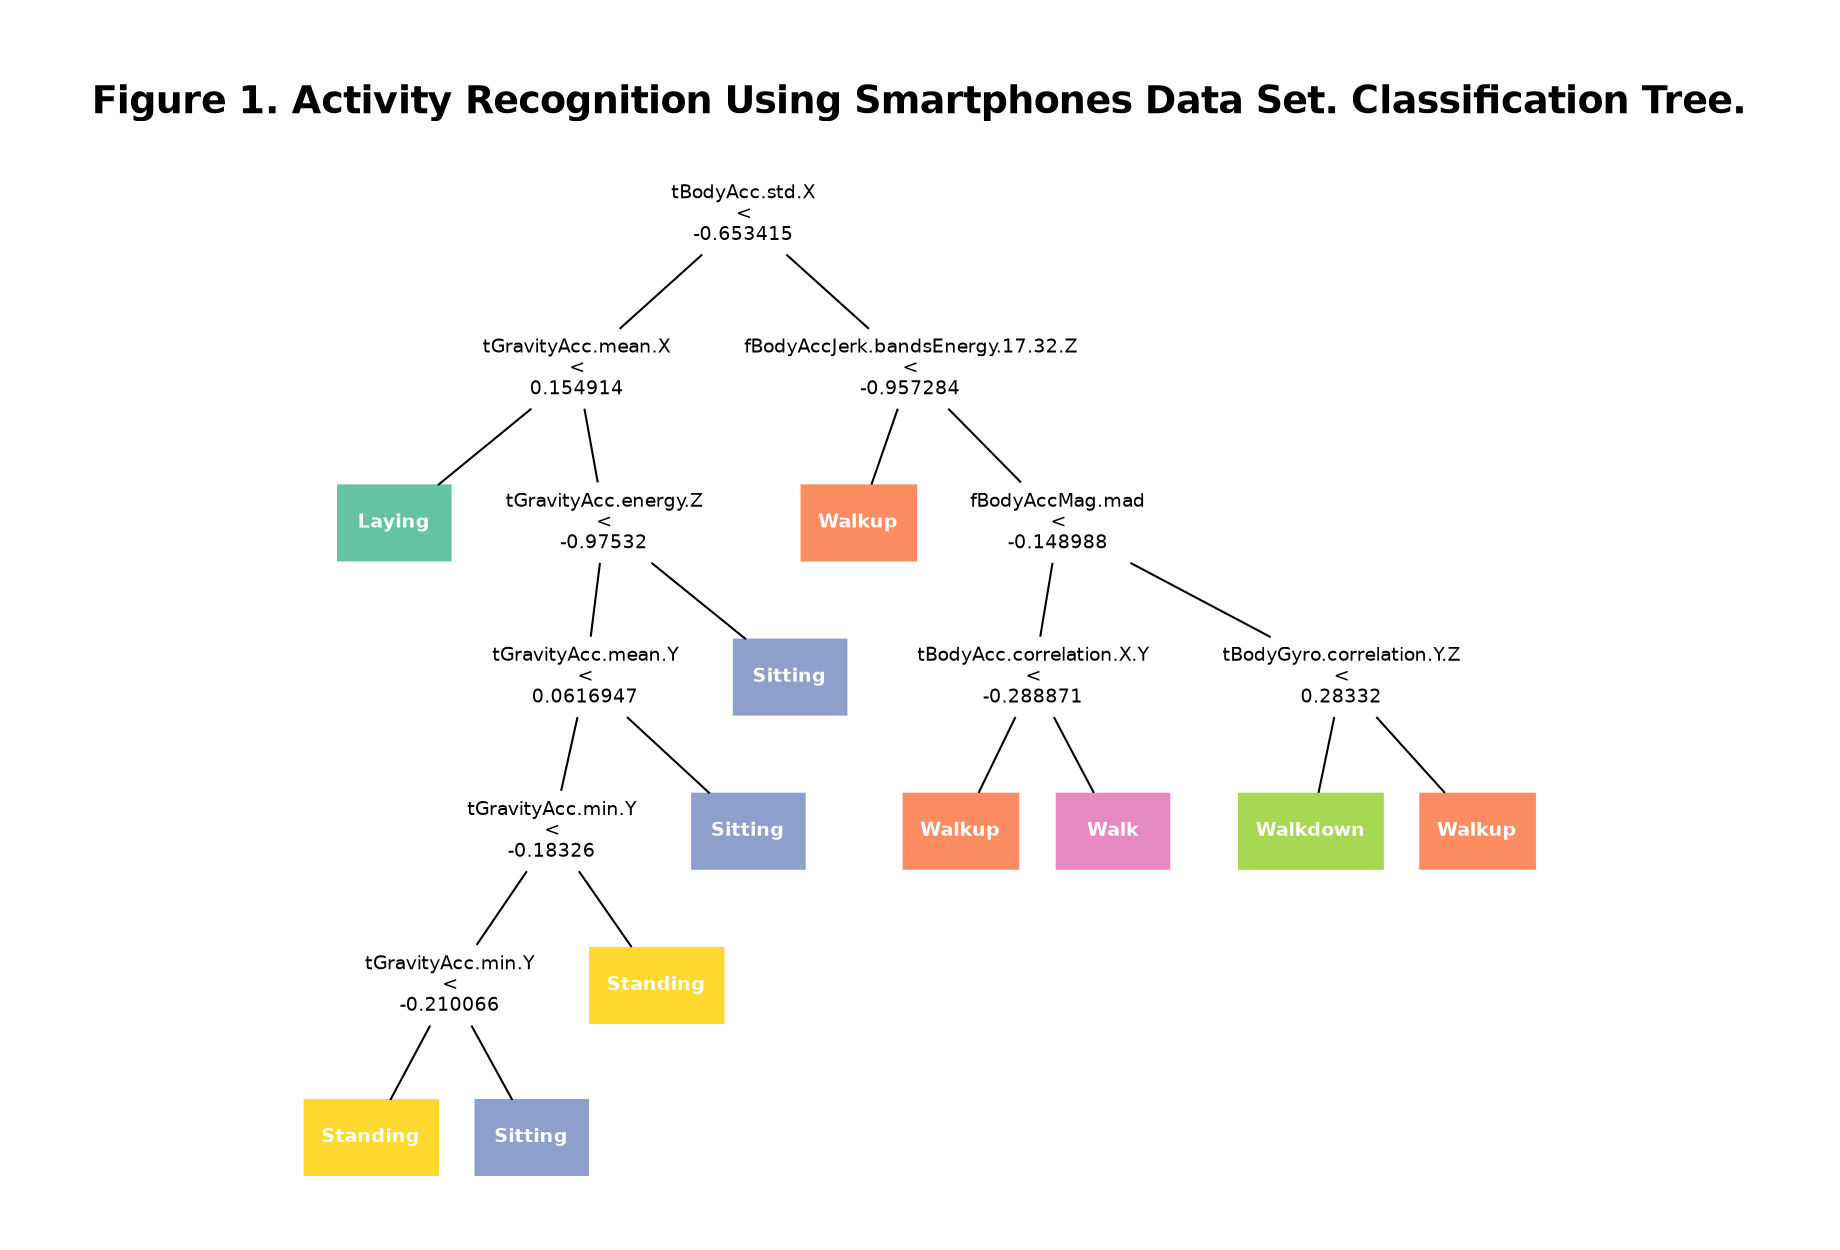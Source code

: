 digraph classification_tree {
    label="Figure 1. Activity Recognition Using Smartphones Data Set. Classification Tree.\n ";
    labelloc=top;
    labeljust=center;
    fontname="Helvetica-Bold";
    fontsize="18";
    pad=0.5;
    
    node [fontname="Helvetica", fontsize="9", colorscheme=set26]
    tBodyAccStdX [label="tBodyAcc.std.X\n<\n-0.653415", shape=plaintext]
    tGravityAccMeanX [label="tGravityAcc.mean.X\n<\n0.154914", shape=plaintext]
    fBodyAccJerkBandsEnergy1732Z [label="fBodyAccJerk.bandsEnergy.17.32.Z\n<\n-0.957284", shape=plaintext]
    laying1 [label="Laying", shape=box, style=filled, fillcolor=1, color=1, fontcolor=white, fontname="Helvetica-Bold"]
    ftGravityAccEnergyZ [label="tGravityAcc.energy.Z\n<\n-0.97532", shape=plaintext]
    walkup1 [label="Walkup", shape=box, style=filled, fillcolor=2, color=2, fontcolor=white, fontname="Helvetica-Bold"]
    fBodyAccMagMad [label="fBodyAccMag.mad\n<\n-0.148988", shape=plaintext]
    tGravityAccMeanY [label="tGravityAcc.mean.Y\n<\n0.0616947", shape=plaintext]
    sitting1 [label="Sitting", shape=box, style=filled, fillcolor=3, color=3, fontcolor=white, fontname="Helvetica-Bold"]
    tBodyAccCorrelationXY [label="tBodyAcc.correlation.X.Y\n<\n-0.288871", shape=plaintext]
    tBodyGyroCorrelationYZ [label="tBodyGyro.correlation.Y.Z\n<\n0.28332", shape=plaintext]
    tGravityAccMinY [label="tGravityAcc.min.Y\n<\n-0.18326", shape=plaintext]
    sitting2 [label="Sitting", shape=box, style=filled, fillcolor=3, color=3, fontcolor=white, fontname="Helvetica-Bold"]
    walkup2 [label="Walkup", shape=box, style=filled, fillcolor=2, color=2, fontcolor=white, fontname="Helvetica-Bold"]
    walk1 [label="Walk", shape=box, style=filled, fillcolor=4, color=4, fontcolor=white, fontname="Helvetica-Bold"]
    walkdown1 [label="Walkdown", shape=box, style=filled, fillcolor=5, color=5, fontcolor=white, fontname="Helvetica-Bold"]
    walkup3 [label="Walkup", shape=box, style=filled, fillcolor=2, color=2, fontcolor=white, fontname="Helvetica-Bold"]
    tGravityAccMinY2 [label="tGravityAcc.min.Y\n<\n-0.210066", shape=plaintext]
    standing1 [label="Standing", shape=box, style=filled, fillcolor=6, color=6, fontcolor=white, fontname="Helvetica-Bold"]
    standing2 [label="Standing", shape=box, style=filled, fillcolor=6, color=6, fontcolor=white, fontname="Helvetica-Bold"]
    sitting3 [label="Sitting", shape=box, style=filled, fillcolor=3, color=3, fontcolor=white, fontname="Helvetica-Bold"]

    tBodyAccStdX -> tGravityAccMeanX [arrowhead=none];
    tBodyAccStdX -> fBodyAccJerkBandsEnergy1732Z [arrowhead=none];
    tGravityAccMeanX -> laying1 [arrowhead=none];
    tGravityAccMeanX -> ftGravityAccEnergyZ [arrowhead=none];
    fBodyAccJerkBandsEnergy1732Z -> walkup1 [arrowhead=none];
    fBodyAccJerkBandsEnergy1732Z -> fBodyAccMagMad [arrowhead=none];
    ftGravityAccEnergyZ -> tGravityAccMeanY [arrowhead=none];
    ftGravityAccEnergyZ -> sitting1 [arrowhead=none];
    fBodyAccMagMad -> tBodyAccCorrelationXY [arrowhead=none];
    fBodyAccMagMad -> tBodyGyroCorrelationYZ [arrowhead=none];
    tGravityAccMeanY -> tGravityAccMinY [arrowhead=none];
    tGravityAccMeanY -> sitting2 [arrowhead=none];
    tBodyAccCorrelationXY -> walkup2 [arrowhead=none];
    tBodyAccCorrelationXY -> walk1 [arrowhead=none];
    tBodyGyroCorrelationYZ -> walkdown1 [arrowhead=none];
    tBodyGyroCorrelationYZ -> walkup3 [arrowhead=none];
    tGravityAccMinY -> tGravityAccMinY2 [arrowhead=none];
    tGravityAccMinY -> standing1 [arrowhead=none];
    tGravityAccMinY2 -> standing2 [arrowhead=none];
    tGravityAccMinY2 -> sitting3 [arrowhead=none];
}